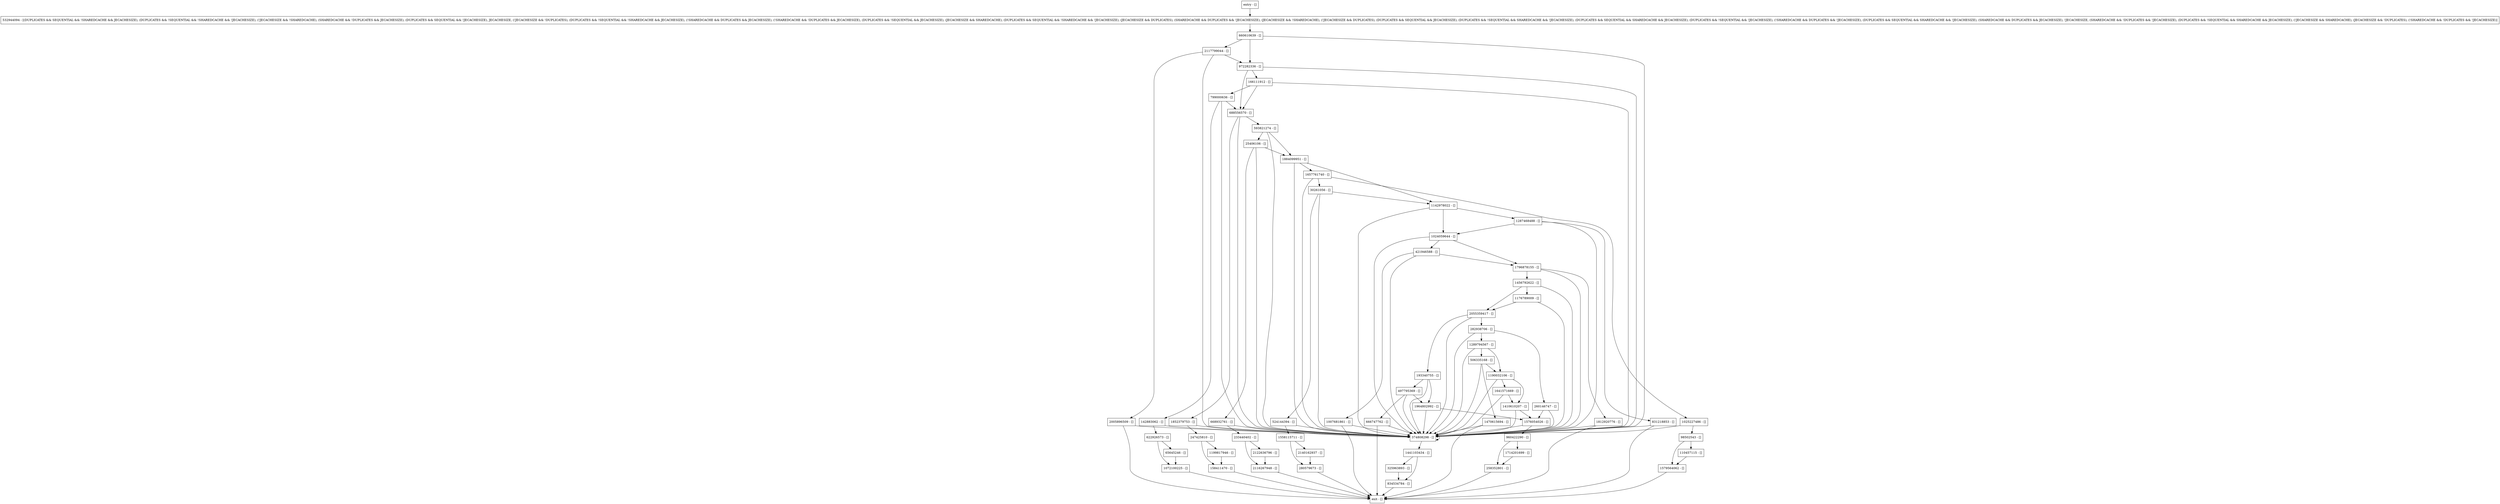 digraph processFoundLN {
node [shape=record];
1579564062 [label="1579564062 - []"];
1470615694 [label="1470615694 - []"];
142883062 [label="142883062 - []"];
497795369 [label="497795369 - []"];
2117799044 [label="2117799044 - []"];
193340755 [label="193340755 - []"];
30261056 [label="30261056 - []"];
524144394 [label="524144394 - []"];
260146747 [label="260146747 - []"];
1072100225 [label="1072100225 - []"];
325963893 [label="325963893 - []"];
110457115 [label="110457115 - []"];
622926573 [label="622926573 - []"];
593821274 [label="593821274 - []"];
506335168 [label="506335168 - []"];
1441103434 [label="1441103434 - []"];
25406106 [label="25406106 - []"];
1576054026 [label="1576054026 - []"];
660610639 [label="660610639 - []"];
1176789009 [label="1176789009 - []"];
668932761 [label="668932761 - []"];
1964802992 [label="1964802992 - []"];
1287468488 [label="1287468488 - []"];
2122636796 [label="2122636796 - []"];
688556570 [label="688556570 - []"];
1007681861 [label="1007681861 - []"];
entry [label="entry - []"];
exit [label="exit - []"];
532944094 [label="532944094 - [(DUPLICATES && SEQUENTIAL && !SHAREDCACHE && JECACHESIZE), (DUPLICATES && !SEQUENTIAL && !SHAREDCACHE && !JECACHESIZE), (!JECACHESIZE && !SHAREDCACHE), (SHAREDCACHE && !DUPLICATES && JECACHESIZE), (DUPLICATES && SEQUENTIAL && !JECACHESIZE), JECACHESIZE, (!JECACHESIZE && !DUPLICATES), (DUPLICATES && !SEQUENTIAL && !SHAREDCACHE && JECACHESIZE), (!SHAREDCACHE && DUPLICATES && JECACHESIZE), (!SHAREDCACHE && !DUPLICATES && JECACHESIZE), (DUPLICATES && !SEQUENTIAL && JECACHESIZE), (JECACHESIZE && SHAREDCACHE), (DUPLICATES && SEQUENTIAL && !SHAREDCACHE && !JECACHESIZE), (JECACHESIZE && DUPLICATES), (SHAREDCACHE && DUPLICATES && !JECACHESIZE), (JECACHESIZE && !SHAREDCACHE), (!JECACHESIZE && DUPLICATES), (DUPLICATES && SEQUENTIAL && JECACHESIZE), (DUPLICATES && !SEQUENTIAL && SHAREDCACHE && !JECACHESIZE), (DUPLICATES && SEQUENTIAL && SHAREDCACHE && JECACHESIZE), (DUPLICATES && !SEQUENTIAL && !JECACHESIZE), (!SHAREDCACHE && DUPLICATES && !JECACHESIZE), (DUPLICATES && SEQUENTIAL && SHAREDCACHE && !JECACHESIZE), (SHAREDCACHE && DUPLICATES && JECACHESIZE), !JECACHESIZE, (SHAREDCACHE && !DUPLICATES && !JECACHESIZE), (DUPLICATES && !SEQUENTIAL && SHAREDCACHE && JECACHESIZE), (!JECACHESIZE && SHAREDCACHE), (JECACHESIZE && !DUPLICATES), (!SHAREDCACHE && !DUPLICATES && !JECACHESIZE)]"];
960422290 [label="960422290 - []"];
1657761740 [label="1657761740 - []"];
1142978022 [label="1142978022 - []"];
1190032106 [label="1190032106 - []"];
666747762 [label="666747762 - []"];
1289794567 [label="1289794567 - []"];
2055359417 [label="2055359417 - []"];
834534784 [label="834534784 - []"];
1025227486 [label="1025227486 - []"];
166111912 [label="166111912 - []"];
2140162937 [label="2140162937 - []"];
2116267948 [label="2116267948 - []"];
282938706 [label="282938706 - []"];
98502543 [label="98502543 - []"];
247425810 [label="247425810 - []"];
1024059644 [label="1024059644 - []"];
1456792622 [label="1456792622 - []"];
2005896509 [label="2005896509 - []"];
158411470 [label="158411470 - []"];
280579673 [label="280579673 - []"];
65645246 [label="65645246 - []"];
1884099951 [label="1884099951 - []"];
258352801 [label="258352801 - []"];
233440402 [label="233440402 - []"];
421946588 [label="421946588 - []"];
1852379753 [label="1852379753 - []"];
1714201699 [label="1714201699 - []"];
972282336 [label="972282336 - []"];
1410610207 [label="1410610207 - []"];
1558115711 [label="1558115711 - []"];
1199817946 [label="1199817946 - []"];
1812920776 [label="1812920776 - []"];
374808298 [label="374808298 - []"];
831218853 [label="831218853 - []"];
1641571669 [label="1641571669 - []"];
799000636 [label="799000636 - []"];
1796878155 [label="1796878155 - []"];
entry;
exit;
1579564062 -> exit;
1470615694 -> exit;
1470615694 -> 374808298;
142883062 -> 622926573;
142883062 -> 374808298;
497795369 -> 1964802992;
497795369 -> 374808298;
497795369 -> 666747762;
2117799044 -> 374808298;
2117799044 -> 2005896509;
2117799044 -> 972282336;
193340755 -> 497795369;
193340755 -> 1964802992;
193340755 -> 374808298;
30261056 -> 374808298;
30261056 -> 1142978022;
30261056 -> 524144394;
524144394 -> 1558115711;
524144394 -> 374808298;
260146747 -> 374808298;
260146747 -> 1576054026;
1072100225 -> exit;
325963893 -> 834534784;
110457115 -> 1579564062;
622926573 -> 65645246;
622926573 -> 1072100225;
593821274 -> 374808298;
593821274 -> 1884099951;
593821274 -> 25406106;
506335168 -> 1470615694;
506335168 -> 374808298;
506335168 -> 1190032106;
1441103434 -> 834534784;
1441103434 -> 325963893;
25406106 -> 668932761;
25406106 -> 374808298;
25406106 -> 1884099951;
1576054026 -> 960422290;
1576054026 -> 374808298;
660610639 -> 2117799044;
660610639 -> 374808298;
660610639 -> 972282336;
1176789009 -> 2055359417;
1176789009 -> 374808298;
668932761 -> 374808298;
668932761 -> 233440402;
1964802992 -> 374808298;
1964802992 -> 1576054026;
1287468488 -> 1024059644;
1287468488 -> 374808298;
1287468488 -> 831218853;
2122636796 -> 2116267948;
688556570 -> 1852379753;
688556570 -> 593821274;
688556570 -> 374808298;
1007681861 -> exit;
1007681861 -> 374808298;
entry -> 532944094;
532944094 -> 660610639;
960422290 -> 1714201699;
960422290 -> 258352801;
1657761740 -> 374808298;
1657761740 -> 30261056;
1657761740 -> 1025227486;
1142978022 -> 1024059644;
1142978022 -> 374808298;
1142978022 -> 1287468488;
1190032106 -> 374808298;
1190032106 -> 1641571669;
1190032106 -> 1410610207;
666747762 -> exit;
666747762 -> 374808298;
1289794567 -> 374808298;
1289794567 -> 1190032106;
1289794567 -> 506335168;
2055359417 -> 374808298;
2055359417 -> 193340755;
2055359417 -> 282938706;
834534784 -> exit;
1025227486 -> 98502543;
1025227486 -> 374808298;
166111912 -> 374808298;
166111912 -> 688556570;
166111912 -> 799000636;
2140162937 -> 280579673;
2116267948 -> exit;
282938706 -> 1289794567;
282938706 -> 374808298;
282938706 -> 260146747;
98502543 -> 1579564062;
98502543 -> 110457115;
247425810 -> 1199817946;
247425810 -> 158411470;
1024059644 -> 421946588;
1024059644 -> 374808298;
1024059644 -> 1796878155;
1456792622 -> 1176789009;
1456792622 -> 2055359417;
1456792622 -> 374808298;
2005896509 -> exit;
2005896509 -> 374808298;
158411470 -> exit;
280579673 -> exit;
65645246 -> 1072100225;
1884099951 -> 1657761740;
1884099951 -> 374808298;
1884099951 -> 1142978022;
258352801 -> exit;
233440402 -> 2122636796;
233440402 -> 2116267948;
421946588 -> 374808298;
421946588 -> 1796878155;
421946588 -> 1007681861;
1852379753 -> 247425810;
1852379753 -> 374808298;
1714201699 -> 258352801;
972282336 -> 374808298;
972282336 -> 166111912;
972282336 -> 688556570;
1410610207 -> 374808298;
1410610207 -> 1576054026;
1558115711 -> 280579673;
1558115711 -> 2140162937;
1199817946 -> 158411470;
1812920776 -> exit;
1812920776 -> 374808298;
374808298 -> 374808298;
374808298 -> 1441103434;
831218853 -> exit;
831218853 -> 374808298;
1641571669 -> 374808298;
1641571669 -> 1410610207;
799000636 -> 142883062;
799000636 -> 374808298;
799000636 -> 688556570;
1796878155 -> 1456792622;
1796878155 -> 1812920776;
1796878155 -> 374808298;
}
